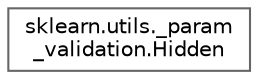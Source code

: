 digraph "Graphical Class Hierarchy"
{
 // LATEX_PDF_SIZE
  bgcolor="transparent";
  edge [fontname=Helvetica,fontsize=10,labelfontname=Helvetica,labelfontsize=10];
  node [fontname=Helvetica,fontsize=10,shape=box,height=0.2,width=0.4];
  rankdir="LR";
  Node0 [id="Node000000",label="sklearn.utils._param\l_validation.Hidden",height=0.2,width=0.4,color="grey40", fillcolor="white", style="filled",URL="$d0/d6e/classsklearn_1_1utils_1_1__param__validation_1_1Hidden.html",tooltip=" "];
}
